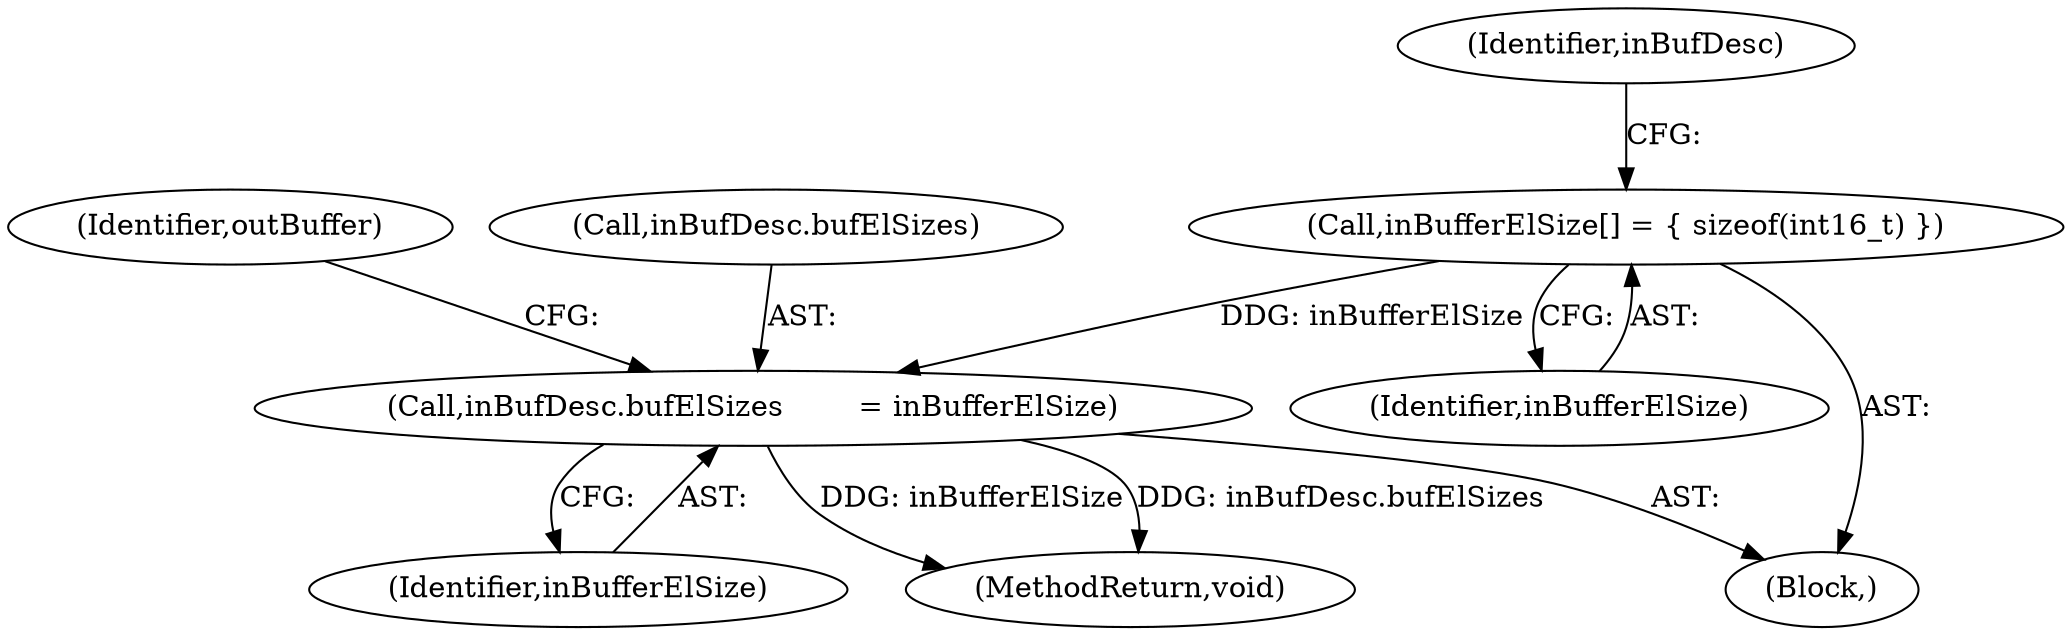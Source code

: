 digraph "0_Android_594bf934384920618d2b6ce0bcda1f60144cb3eb@API" {
"1000496" [label="(Call,inBufferElSize[] = { sizeof(int16_t) })"];
"1000526" [label="(Call,inBufDesc.bufElSizes        = inBufferElSize)"];
"1000284" [label="(Block,)"];
"1000530" [label="(Identifier,inBufferElSize)"];
"1000526" [label="(Call,inBufDesc.bufElSizes        = inBufferElSize)"];
"1000501" [label="(Identifier,inBufDesc)"];
"1000497" [label="(Identifier,inBufferElSize)"];
"1000533" [label="(Identifier,outBuffer)"];
"1000740" [label="(MethodReturn,void)"];
"1000496" [label="(Call,inBufferElSize[] = { sizeof(int16_t) })"];
"1000527" [label="(Call,inBufDesc.bufElSizes)"];
"1000496" -> "1000284"  [label="AST: "];
"1000496" -> "1000497"  [label="CFG: "];
"1000497" -> "1000496"  [label="AST: "];
"1000501" -> "1000496"  [label="CFG: "];
"1000496" -> "1000526"  [label="DDG: inBufferElSize"];
"1000526" -> "1000284"  [label="AST: "];
"1000526" -> "1000530"  [label="CFG: "];
"1000527" -> "1000526"  [label="AST: "];
"1000530" -> "1000526"  [label="AST: "];
"1000533" -> "1000526"  [label="CFG: "];
"1000526" -> "1000740"  [label="DDG: inBufferElSize"];
"1000526" -> "1000740"  [label="DDG: inBufDesc.bufElSizes"];
}
